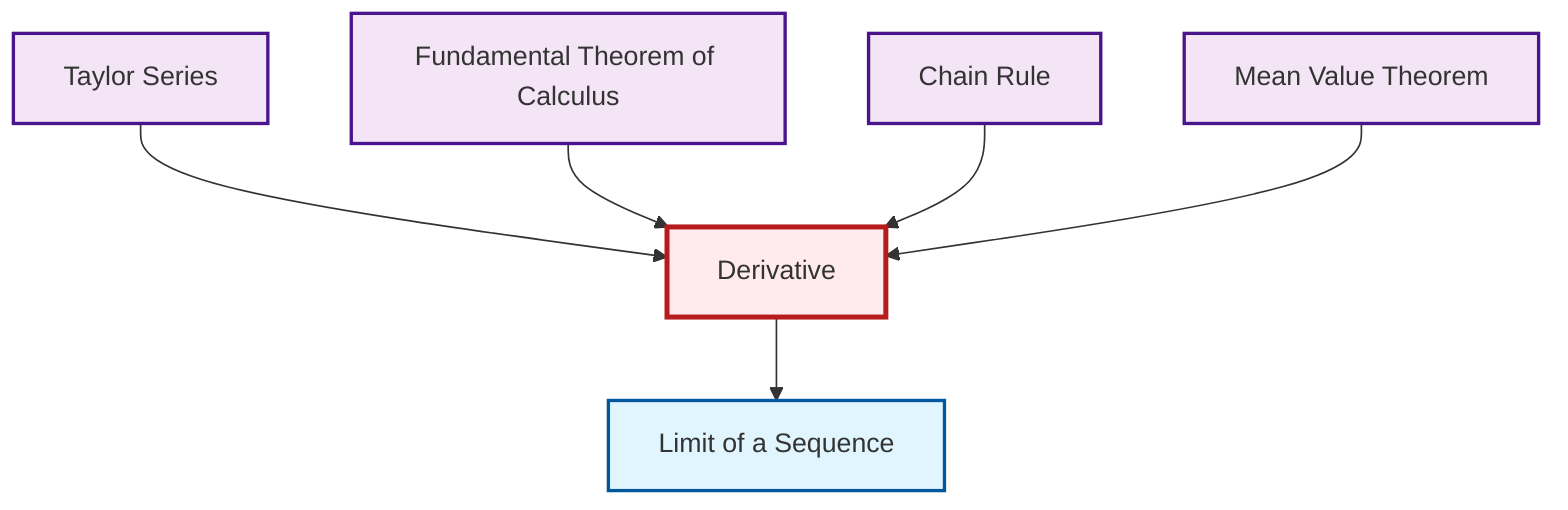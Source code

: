graph TD
    classDef definition fill:#e1f5fe,stroke:#01579b,stroke-width:2px
    classDef theorem fill:#f3e5f5,stroke:#4a148c,stroke-width:2px
    classDef axiom fill:#fff3e0,stroke:#e65100,stroke-width:2px
    classDef example fill:#e8f5e9,stroke:#1b5e20,stroke-width:2px
    classDef current fill:#ffebee,stroke:#b71c1c,stroke-width:3px
    thm-mean-value["Mean Value Theorem"]:::theorem
    def-derivative["Derivative"]:::definition
    thm-taylor-series["Taylor Series"]:::theorem
    thm-fundamental-calculus["Fundamental Theorem of Calculus"]:::theorem
    thm-chain-rule["Chain Rule"]:::theorem
    def-limit["Limit of a Sequence"]:::definition
    thm-taylor-series --> def-derivative
    thm-fundamental-calculus --> def-derivative
    def-derivative --> def-limit
    thm-chain-rule --> def-derivative
    thm-mean-value --> def-derivative
    class def-derivative current